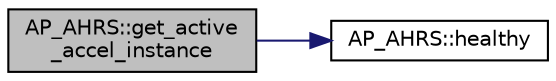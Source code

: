 digraph "AP_AHRS::get_active_accel_instance"
{
 // INTERACTIVE_SVG=YES
  edge [fontname="Helvetica",fontsize="10",labelfontname="Helvetica",labelfontsize="10"];
  node [fontname="Helvetica",fontsize="10",shape=record];
  rankdir="LR";
  Node1 [label="AP_AHRS::get_active\l_accel_instance",height=0.2,width=0.4,color="black", fillcolor="grey75", style="filled", fontcolor="black"];
  Node1 -> Node2 [color="midnightblue",fontsize="10",style="solid",fontname="Helvetica"];
  Node2 [label="AP_AHRS::healthy",height=0.2,width=0.4,color="black", fillcolor="white", style="filled",URL="$classAP__AHRS.html#a073c1681e70b1505eb1c6ffb81d93f0a"];
}
